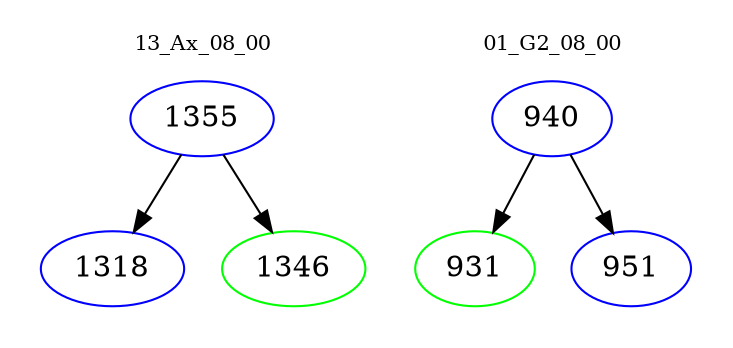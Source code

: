 digraph{
subgraph cluster_0 {
color = white
label = "13_Ax_08_00";
fontsize=10;
T0_1355 [label="1355", color="blue"]
T0_1355 -> T0_1318 [color="black"]
T0_1318 [label="1318", color="blue"]
T0_1355 -> T0_1346 [color="black"]
T0_1346 [label="1346", color="green"]
}
subgraph cluster_1 {
color = white
label = "01_G2_08_00";
fontsize=10;
T1_940 [label="940", color="blue"]
T1_940 -> T1_931 [color="black"]
T1_931 [label="931", color="green"]
T1_940 -> T1_951 [color="black"]
T1_951 [label="951", color="blue"]
}
}
